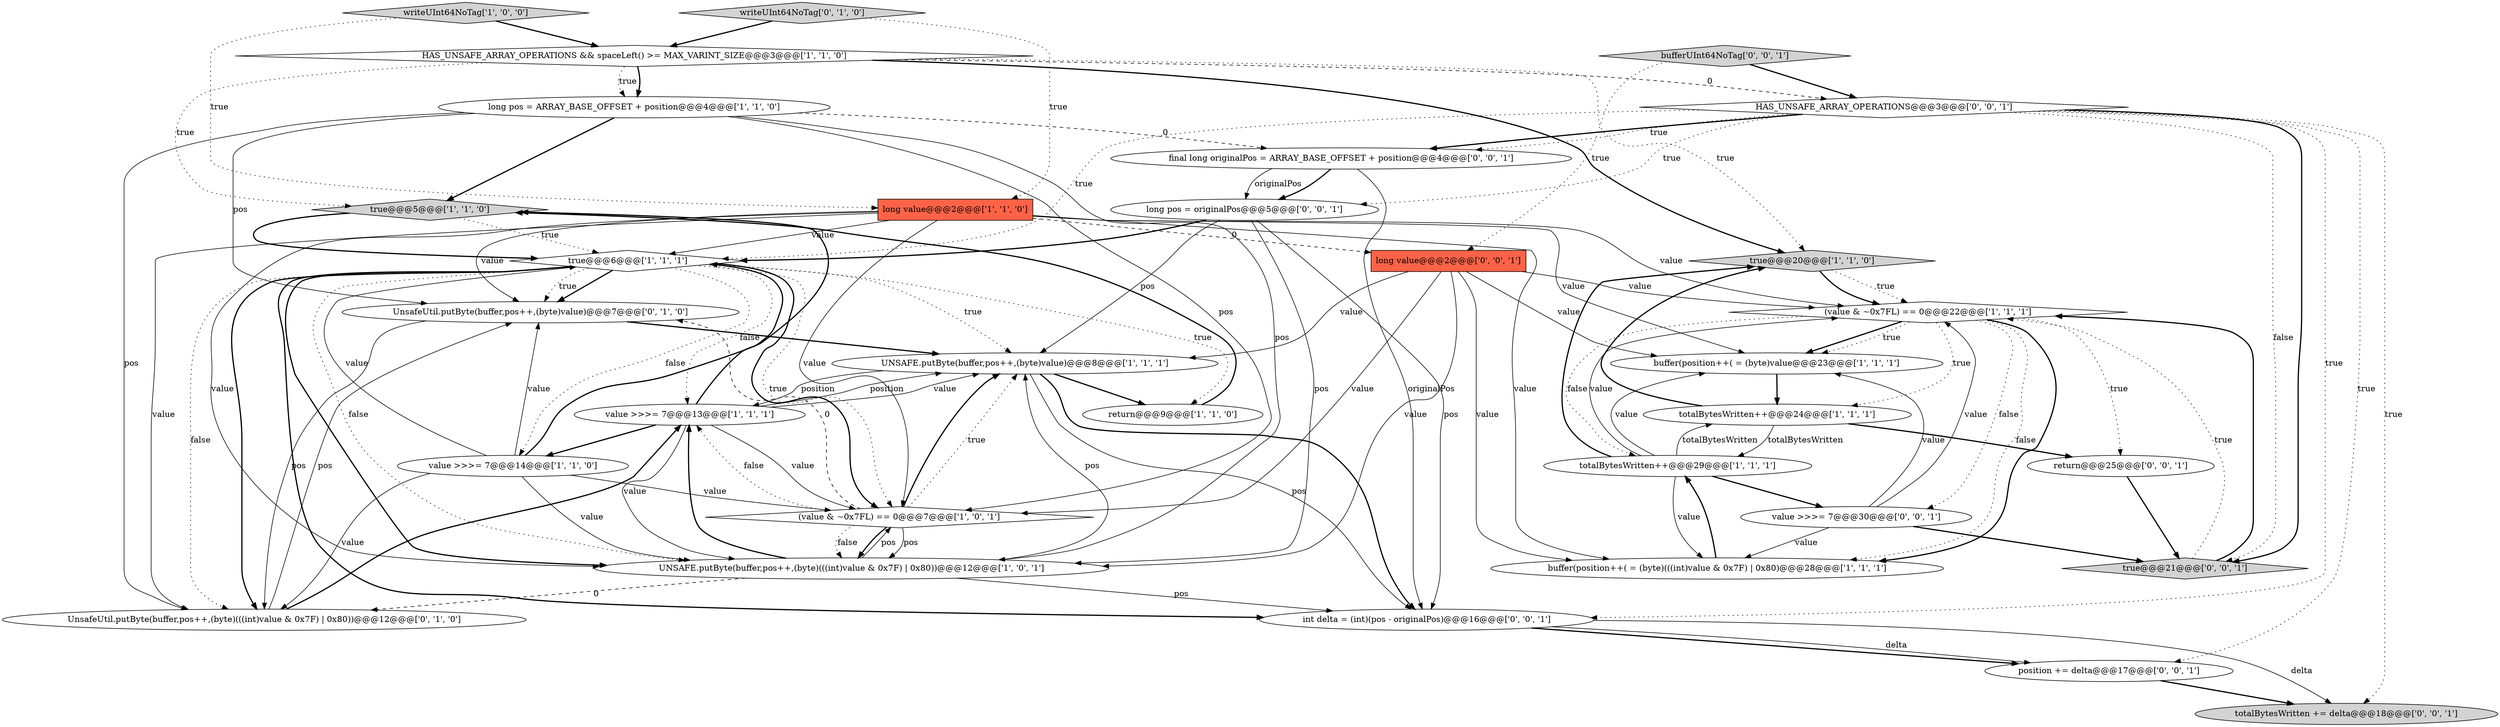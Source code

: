 digraph {
0 [style = filled, label = "writeUInt64NoTag['1', '0', '0']", fillcolor = lightgray, shape = diamond image = "AAA0AAABBB1BBB"];
26 [style = filled, label = "int delta = (int)(pos - originalPos)@@@16@@@['0', '0', '1']", fillcolor = white, shape = ellipse image = "AAA0AAABBB3BBB"];
2 [style = filled, label = "HAS_UNSAFE_ARRAY_OPERATIONS && spaceLeft() >= MAX_VARINT_SIZE@@@3@@@['1', '1', '0']", fillcolor = white, shape = diamond image = "AAA0AAABBB1BBB"];
22 [style = filled, label = "bufferUInt64NoTag['0', '0', '1']", fillcolor = lightgray, shape = diamond image = "AAA0AAABBB3BBB"];
25 [style = filled, label = "long pos = originalPos@@@5@@@['0', '0', '1']", fillcolor = white, shape = ellipse image = "AAA0AAABBB3BBB"];
4 [style = filled, label = "true@@@6@@@['1', '1', '1']", fillcolor = white, shape = diamond image = "AAA0AAABBB1BBB"];
19 [style = filled, label = "UnsafeUtil.putByte(buffer,pos++,(byte)value)@@@7@@@['0', '1', '0']", fillcolor = white, shape = ellipse image = "AAA1AAABBB2BBB"];
11 [style = filled, label = "UNSAFE.putByte(buffer,pos++,(byte)value)@@@8@@@['1', '1', '1']", fillcolor = white, shape = ellipse image = "AAA0AAABBB1BBB"];
12 [style = filled, label = "value >>>= 7@@@14@@@['1', '1', '0']", fillcolor = white, shape = ellipse image = "AAA0AAABBB1BBB"];
30 [style = filled, label = "true@@@21@@@['0', '0', '1']", fillcolor = lightgray, shape = diamond image = "AAA0AAABBB3BBB"];
15 [style = filled, label = "UNSAFE.putByte(buffer,pos++,(byte)(((int)value & 0x7F) | 0x80))@@@12@@@['1', '0', '1']", fillcolor = white, shape = ellipse image = "AAA0AAABBB1BBB"];
20 [style = filled, label = "UnsafeUtil.putByte(buffer,pos++,(byte)(((int)value & 0x7F) | 0x80))@@@12@@@['0', '1', '0']", fillcolor = white, shape = ellipse image = "AAA1AAABBB2BBB"];
13 [style = filled, label = "true@@@20@@@['1', '1', '0']", fillcolor = lightgray, shape = diamond image = "AAA0AAABBB1BBB"];
16 [style = filled, label = "buffer(position++( = (byte)value@@@23@@@['1', '1', '1']", fillcolor = white, shape = ellipse image = "AAA0AAABBB1BBB"];
14 [style = filled, label = "totalBytesWritten++@@@24@@@['1', '1', '1']", fillcolor = white, shape = ellipse image = "AAA0AAABBB1BBB"];
27 [style = filled, label = "totalBytesWritten += delta@@@18@@@['0', '0', '1']", fillcolor = lightgray, shape = ellipse image = "AAA0AAABBB3BBB"];
28 [style = filled, label = "value >>>= 7@@@30@@@['0', '0', '1']", fillcolor = white, shape = ellipse image = "AAA0AAABBB3BBB"];
17 [style = filled, label = "totalBytesWritten++@@@29@@@['1', '1', '1']", fillcolor = white, shape = ellipse image = "AAA0AAABBB1BBB"];
24 [style = filled, label = "final long originalPos = ARRAY_BASE_OFFSET + position@@@4@@@['0', '0', '1']", fillcolor = white, shape = ellipse image = "AAA0AAABBB3BBB"];
1 [style = filled, label = "true@@@5@@@['1', '1', '0']", fillcolor = lightgray, shape = diamond image = "AAA0AAABBB1BBB"];
21 [style = filled, label = "return@@@25@@@['0', '0', '1']", fillcolor = white, shape = ellipse image = "AAA0AAABBB3BBB"];
23 [style = filled, label = "HAS_UNSAFE_ARRAY_OPERATIONS@@@3@@@['0', '0', '1']", fillcolor = white, shape = diamond image = "AAA0AAABBB3BBB"];
29 [style = filled, label = "position += delta@@@17@@@['0', '0', '1']", fillcolor = white, shape = ellipse image = "AAA0AAABBB3BBB"];
8 [style = filled, label = "value >>>= 7@@@13@@@['1', '1', '1']", fillcolor = white, shape = ellipse image = "AAA0AAABBB1BBB"];
3 [style = filled, label = "return@@@9@@@['1', '1', '0']", fillcolor = white, shape = ellipse image = "AAA0AAABBB1BBB"];
9 [style = filled, label = "long pos = ARRAY_BASE_OFFSET + position@@@4@@@['1', '1', '0']", fillcolor = white, shape = ellipse image = "AAA0AAABBB1BBB"];
10 [style = filled, label = "(value & ~0x7FL) == 0@@@7@@@['1', '0', '1']", fillcolor = white, shape = diamond image = "AAA0AAABBB1BBB"];
31 [style = filled, label = "long value@@@2@@@['0', '0', '1']", fillcolor = tomato, shape = box image = "AAA0AAABBB3BBB"];
18 [style = filled, label = "writeUInt64NoTag['0', '1', '0']", fillcolor = lightgray, shape = diamond image = "AAA0AAABBB2BBB"];
5 [style = filled, label = "buffer(position++( = (byte)(((int)value & 0x7F) | 0x80)@@@28@@@['1', '1', '1']", fillcolor = white, shape = ellipse image = "AAA0AAABBB1BBB"];
7 [style = filled, label = "(value & ~0x7FL) == 0@@@22@@@['1', '1', '1']", fillcolor = white, shape = diamond image = "AAA0AAABBB1BBB"];
6 [style = filled, label = "long value@@@2@@@['1', '1', '0']", fillcolor = tomato, shape = box image = "AAA0AAABBB1BBB"];
23->30 [style = bold, label=""];
0->6 [style = dotted, label="true"];
31->16 [style = solid, label="value"];
4->26 [style = bold, label=""];
9->15 [style = solid, label="pos"];
7->28 [style = dotted, label="false"];
14->17 [style = solid, label="totalBytesWritten"];
8->15 [style = solid, label="value"];
12->1 [style = bold, label=""];
10->11 [style = bold, label=""];
8->11 [style = solid, label="position"];
17->7 [style = solid, label="value"];
10->15 [style = solid, label="pos"];
3->1 [style = bold, label=""];
31->7 [style = solid, label="value"];
5->17 [style = bold, label=""];
4->19 [style = bold, label=""];
30->7 [style = bold, label=""];
17->13 [style = bold, label=""];
2->23 [style = dashed, label="0"];
12->19 [style = solid, label="value"];
10->15 [style = dotted, label="false"];
6->15 [style = solid, label="value"];
10->15 [style = bold, label=""];
10->11 [style = dotted, label="true"];
15->8 [style = bold, label=""];
9->24 [style = dashed, label="0"];
4->20 [style = dotted, label="false"];
28->30 [style = bold, label=""];
10->8 [style = dotted, label="false"];
17->16 [style = solid, label="value"];
14->21 [style = bold, label=""];
11->26 [style = bold, label=""];
6->19 [style = solid, label="value"];
7->16 [style = bold, label=""];
15->11 [style = solid, label="pos"];
14->13 [style = bold, label=""];
23->26 [style = dotted, label="true"];
6->20 [style = solid, label="value"];
2->1 [style = dotted, label="true"];
19->11 [style = bold, label=""];
7->14 [style = dotted, label="true"];
2->13 [style = dotted, label="true"];
4->19 [style = dotted, label="true"];
12->20 [style = solid, label="value"];
1->4 [style = bold, label=""];
7->5 [style = dotted, label="false"];
6->7 [style = solid, label="value"];
24->25 [style = bold, label=""];
4->8 [style = dotted, label="false"];
28->16 [style = solid, label="value"];
23->29 [style = dotted, label="true"];
17->5 [style = solid, label="value"];
6->10 [style = solid, label="value"];
25->26 [style = solid, label="pos"];
1->4 [style = dotted, label="true"];
25->15 [style = solid, label="pos"];
9->19 [style = solid, label="pos"];
12->4 [style = solid, label="value"];
31->10 [style = solid, label="value"];
11->3 [style = bold, label=""];
19->20 [style = solid, label="pos"];
29->27 [style = bold, label=""];
7->21 [style = dotted, label="true"];
4->3 [style = dotted, label="true"];
2->13 [style = bold, label=""];
6->4 [style = solid, label="value"];
21->30 [style = bold, label=""];
12->10 [style = solid, label="value"];
4->11 [style = dotted, label="true"];
20->8 [style = bold, label=""];
9->20 [style = solid, label="pos"];
8->10 [style = solid, label="value"];
23->27 [style = dotted, label="true"];
18->6 [style = dotted, label="true"];
2->9 [style = bold, label=""];
15->26 [style = solid, label="pos"];
26->27 [style = solid, label="delta"];
9->10 [style = solid, label="pos"];
12->15 [style = solid, label="value"];
30->7 [style = dotted, label="true"];
15->10 [style = solid, label="pos"];
4->10 [style = bold, label=""];
7->17 [style = dotted, label="false"];
7->5 [style = bold, label=""];
7->16 [style = dotted, label="true"];
26->29 [style = bold, label=""];
8->11 [style = solid, label="value"];
25->11 [style = solid, label="pos"];
28->5 [style = solid, label="value"];
6->31 [style = dashed, label="0"];
13->7 [style = bold, label=""];
8->12 [style = bold, label=""];
31->5 [style = solid, label="value"];
18->2 [style = bold, label=""];
8->4 [style = bold, label=""];
23->30 [style = dotted, label="false"];
23->24 [style = bold, label=""];
11->26 [style = solid, label="pos"];
11->8 [style = solid, label="position"];
2->9 [style = dotted, label="true"];
4->10 [style = dotted, label="true"];
23->24 [style = dotted, label="true"];
23->4 [style = dotted, label="true"];
4->20 [style = bold, label=""];
15->20 [style = dashed, label="0"];
25->4 [style = bold, label=""];
31->15 [style = solid, label="value"];
16->14 [style = bold, label=""];
22->31 [style = dotted, label="true"];
17->14 [style = solid, label="totalBytesWritten"];
31->11 [style = solid, label="value"];
23->25 [style = dotted, label="true"];
17->28 [style = bold, label=""];
28->7 [style = solid, label="value"];
24->26 [style = solid, label="originalPos"];
10->19 [style = dashed, label="0"];
24->25 [style = solid, label="originalPos"];
26->29 [style = solid, label="delta"];
22->23 [style = bold, label=""];
0->2 [style = bold, label=""];
4->12 [style = dotted, label="false"];
4->15 [style = bold, label=""];
9->1 [style = bold, label=""];
6->5 [style = solid, label="value"];
13->7 [style = dotted, label="true"];
6->16 [style = solid, label="value"];
20->19 [style = solid, label="pos"];
4->15 [style = dotted, label="false"];
}
